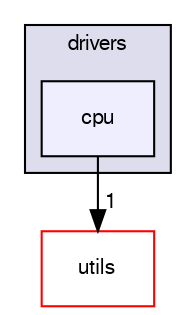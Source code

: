 digraph G {
  compound=true
  node [ fontsize="10", fontname="FreeSans"];
  edge [ labelfontsize="10", labelfontname="FreeSans"];
  subgraph clusterdir_48d7c75bc2d65fbf40aa264a7dbfade3 {
    graph [ bgcolor="#ddddee", pencolor="black", label="drivers" fontname="FreeSans", fontsize="10", URL="dir_48d7c75bc2d65fbf40aa264a7dbfade3.html"]
  dir_358137907831519e965d296fff159573 [shape=box, label="cpu", style="filled", fillcolor="#eeeeff", pencolor="black", URL="dir_358137907831519e965d296fff159573.html"];
  }
  dir_e74a7c641d1b032fbb218d42b422d49b [shape=box label="utils" fillcolor="white" style="filled" color="red" URL="dir_e74a7c641d1b032fbb218d42b422d49b.html"];
  dir_358137907831519e965d296fff159573->dir_e74a7c641d1b032fbb218d42b422d49b [headlabel="1", labeldistance=1.5 headhref="dir_000011_000029.html"];
}
